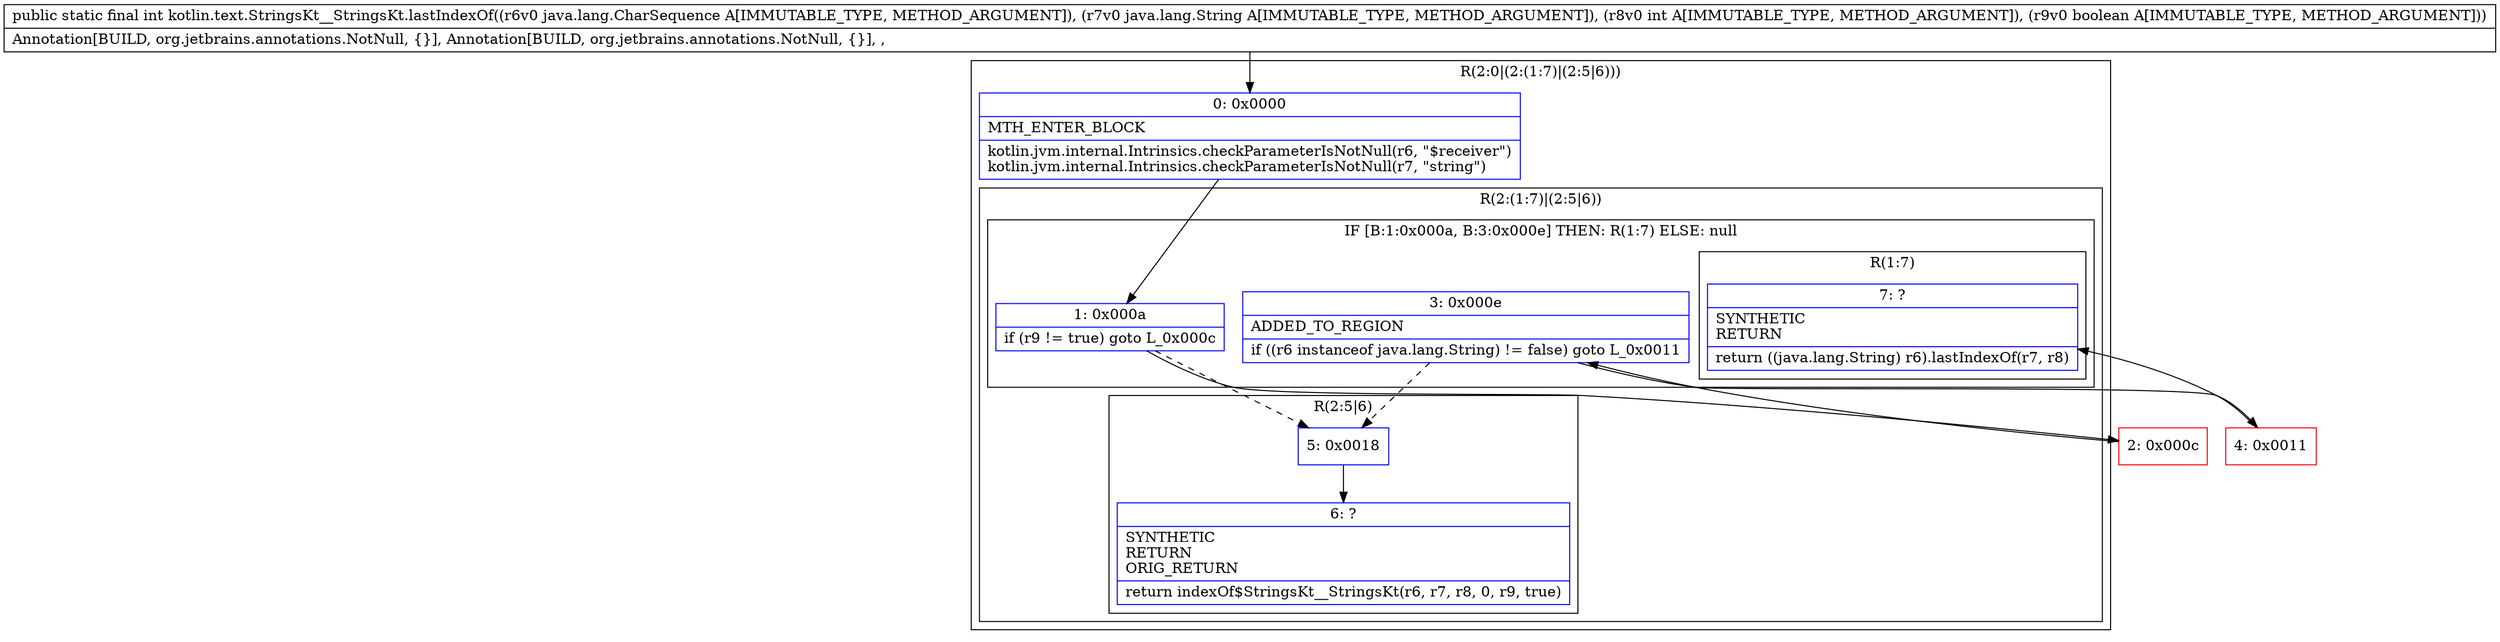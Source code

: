 digraph "CFG forkotlin.text.StringsKt__StringsKt.lastIndexOf(Ljava\/lang\/CharSequence;Ljava\/lang\/String;IZ)I" {
subgraph cluster_Region_1618884965 {
label = "R(2:0|(2:(1:7)|(2:5|6)))";
node [shape=record,color=blue];
Node_0 [shape=record,label="{0\:\ 0x0000|MTH_ENTER_BLOCK\l|kotlin.jvm.internal.Intrinsics.checkParameterIsNotNull(r6, \"$receiver\")\lkotlin.jvm.internal.Intrinsics.checkParameterIsNotNull(r7, \"string\")\l}"];
subgraph cluster_Region_1161752970 {
label = "R(2:(1:7)|(2:5|6))";
node [shape=record,color=blue];
subgraph cluster_IfRegion_1305822475 {
label = "IF [B:1:0x000a, B:3:0x000e] THEN: R(1:7) ELSE: null";
node [shape=record,color=blue];
Node_1 [shape=record,label="{1\:\ 0x000a|if (r9 != true) goto L_0x000c\l}"];
Node_3 [shape=record,label="{3\:\ 0x000e|ADDED_TO_REGION\l|if ((r6 instanceof java.lang.String) != false) goto L_0x0011\l}"];
subgraph cluster_Region_359222865 {
label = "R(1:7)";
node [shape=record,color=blue];
Node_7 [shape=record,label="{7\:\ ?|SYNTHETIC\lRETURN\l|return ((java.lang.String) r6).lastIndexOf(r7, r8)\l}"];
}
}
subgraph cluster_Region_72218760 {
label = "R(2:5|6)";
node [shape=record,color=blue];
Node_5 [shape=record,label="{5\:\ 0x0018}"];
Node_6 [shape=record,label="{6\:\ ?|SYNTHETIC\lRETURN\lORIG_RETURN\l|return indexOf$StringsKt__StringsKt(r6, r7, r8, 0, r9, true)\l}"];
}
}
}
Node_2 [shape=record,color=red,label="{2\:\ 0x000c}"];
Node_4 [shape=record,color=red,label="{4\:\ 0x0011}"];
MethodNode[shape=record,label="{public static final int kotlin.text.StringsKt__StringsKt.lastIndexOf((r6v0 java.lang.CharSequence A[IMMUTABLE_TYPE, METHOD_ARGUMENT]), (r7v0 java.lang.String A[IMMUTABLE_TYPE, METHOD_ARGUMENT]), (r8v0 int A[IMMUTABLE_TYPE, METHOD_ARGUMENT]), (r9v0 boolean A[IMMUTABLE_TYPE, METHOD_ARGUMENT]))  | Annotation[BUILD, org.jetbrains.annotations.NotNull, \{\}], Annotation[BUILD, org.jetbrains.annotations.NotNull, \{\}], , \l}"];
MethodNode -> Node_0;
Node_0 -> Node_1;
Node_1 -> Node_2;
Node_1 -> Node_5[style=dashed];
Node_3 -> Node_4;
Node_3 -> Node_5[style=dashed];
Node_5 -> Node_6;
Node_2 -> Node_3;
Node_4 -> Node_7;
}

